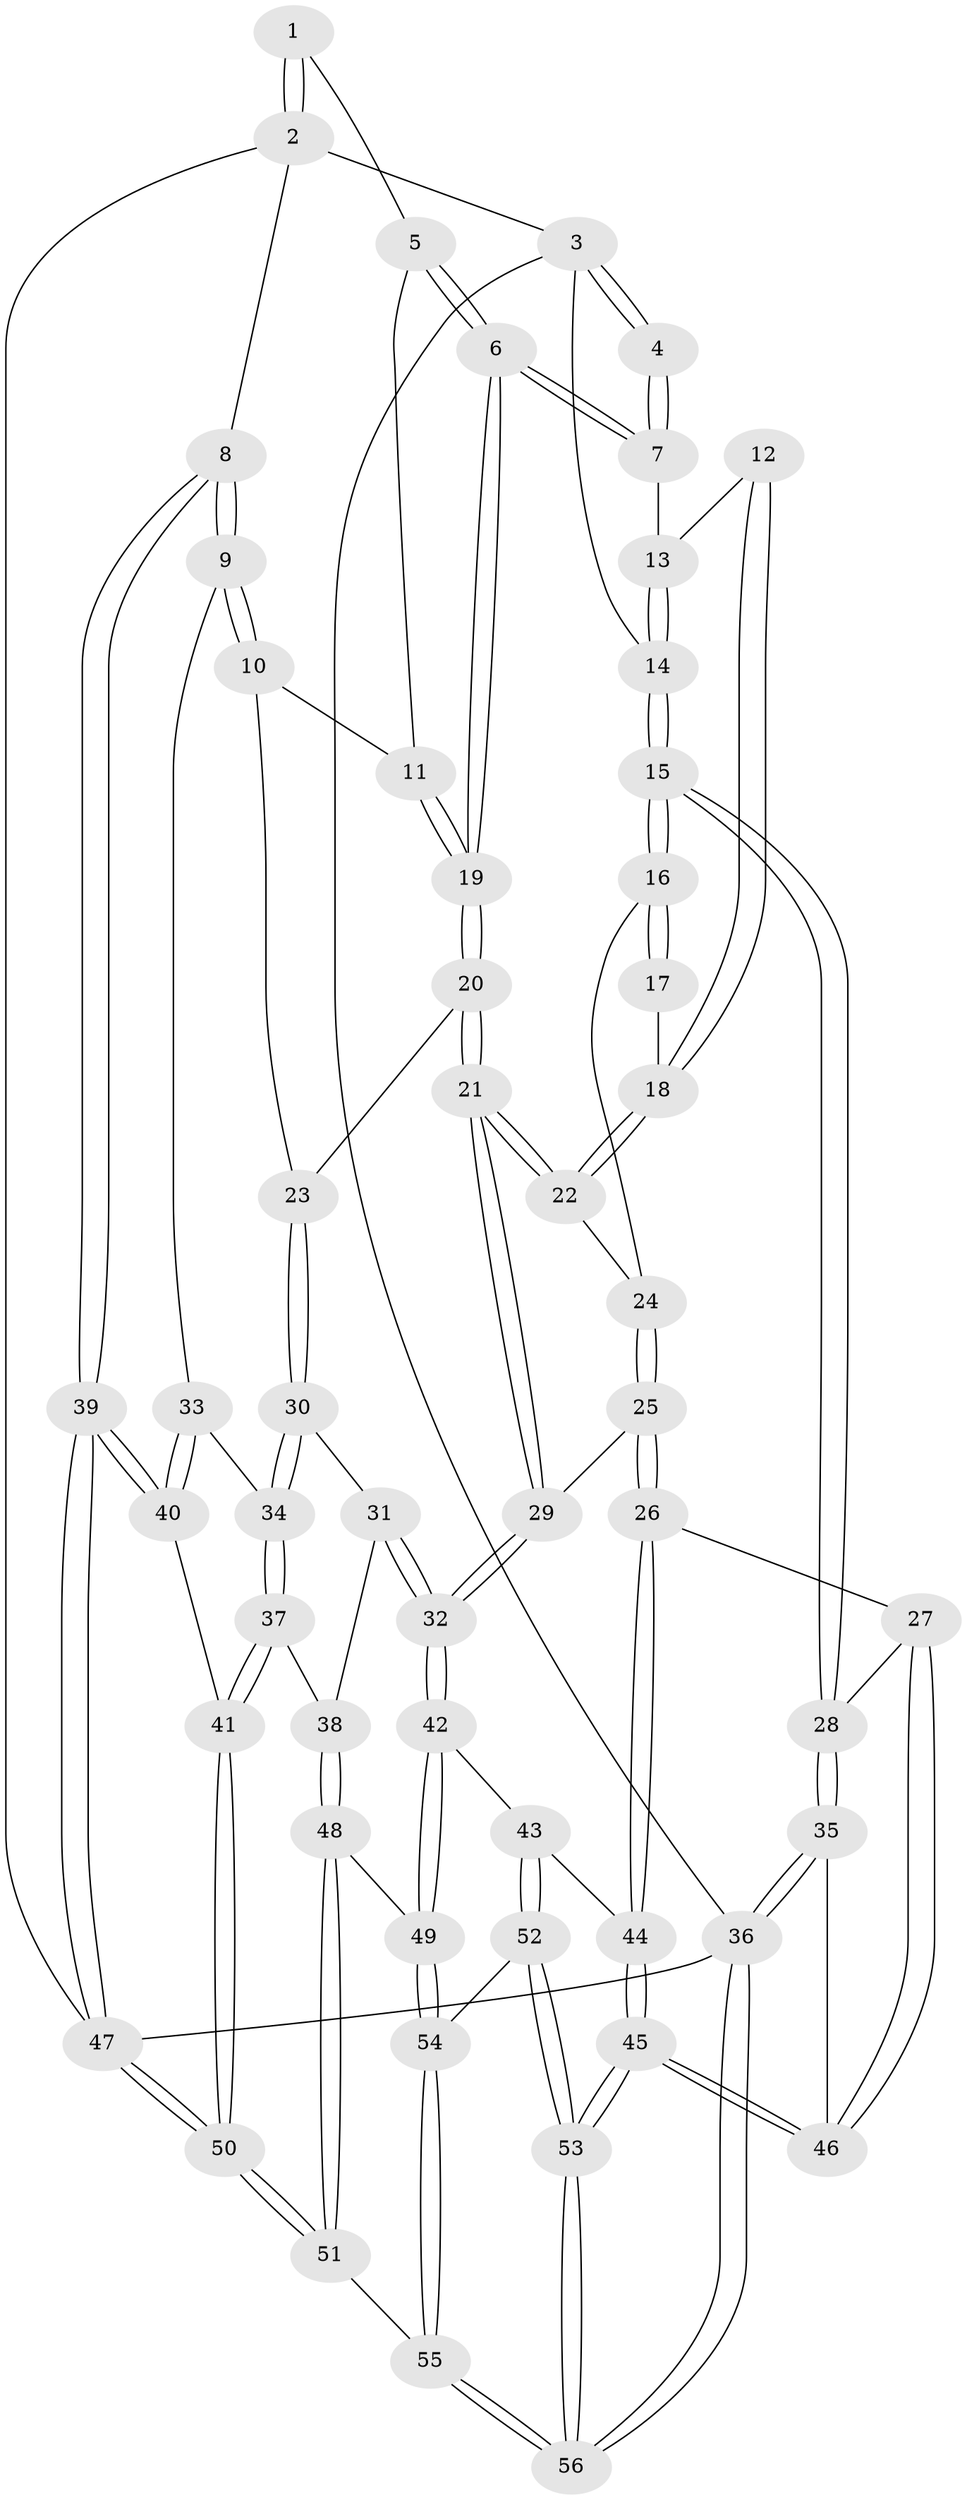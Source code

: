 // Generated by graph-tools (version 1.1) at 2025/38/03/09/25 02:38:54]
// undirected, 56 vertices, 137 edges
graph export_dot {
graph [start="1"]
  node [color=gray90,style=filled];
  1 [pos="+1+0"];
  2 [pos="+1+0"];
  3 [pos="+0+0"];
  4 [pos="+0.4541207042899382+0"];
  5 [pos="+0.9240955504364646+0"];
  6 [pos="+0.5418387975356984+0.14693969505442478"];
  7 [pos="+0.4448122404471093+0"];
  8 [pos="+1+0.4321463198835312"];
  9 [pos="+0.9136392456626581+0.4174922206694115"];
  10 [pos="+0.8651943037212363+0.0876863988784433"];
  11 [pos="+0.8722212479894758+0.0097374605957377"];
  12 [pos="+0.36925443485854953+0.05072239847693284"];
  13 [pos="+0.38873693780338603+0.020130781199151068"];
  14 [pos="+0+0.13939026480557676"];
  15 [pos="+0+0.15189584378623025"];
  16 [pos="+0+0.2139736116135175"];
  17 [pos="+0.2287849733971244+0.14181808435945598"];
  18 [pos="+0.318137436789968+0.17729821384960884"];
  19 [pos="+0.560853885722671+0.19607696021453092"];
  20 [pos="+0.573583346486884+0.2998786912233072"];
  21 [pos="+0.5440880001280203+0.31638267067278114"];
  22 [pos="+0.29645688623898836+0.3075846756042865"];
  23 [pos="+0.5797114861841172+0.30262734004550623"];
  24 [pos="+0.20735324652594914+0.3431222744989348"];
  25 [pos="+0.24255919048595503+0.5284161748251294"];
  26 [pos="+0.19926470393603168+0.5813212835492689"];
  27 [pos="+0.12109398026161282+0.6105014906793764"];
  28 [pos="+0+0.47648598752694166"];
  29 [pos="+0.42436183903693336+0.5689584259000645"];
  30 [pos="+0.7438071757654154+0.40662651104248265"];
  31 [pos="+0.6022932651244126+0.5918256221005121"];
  32 [pos="+0.4882554923956164+0.6842231770141637"];
  33 [pos="+0.8780907208031964+0.43007895520088285"];
  34 [pos="+0.8605544420199507+0.4357663387856439"];
  35 [pos="+0+0.6437769657199617"];
  36 [pos="+0+1"];
  37 [pos="+0.7990088710785654+0.6651758805545429"];
  38 [pos="+0.7693183059424213+0.680461659211915"];
  39 [pos="+1+0.7132367828297278"];
  40 [pos="+0.9584752463762711+0.7437260969250079"];
  41 [pos="+0.8692884450546279+0.7621023159258444"];
  42 [pos="+0.4891581186371599+0.6958816299077257"];
  43 [pos="+0.31594922530872305+0.7553597859348367"];
  44 [pos="+0.26850380213712605+0.7440573078609142"];
  45 [pos="+0.07024145518376601+0.9134842490443472"];
  46 [pos="+0.09487511426462115+0.7046614316046216"];
  47 [pos="+1+1"];
  48 [pos="+0.6885605692091747+0.7383237028223213"];
  49 [pos="+0.5017918323053338+0.715563744666253"];
  50 [pos="+0.8407674103920413+1"];
  51 [pos="+0.7757077090008645+1"];
  52 [pos="+0.3269665839114022+0.8933038617906706"];
  53 [pos="+0.0025825229405221123+1"];
  54 [pos="+0.5019500734876452+0.9248127042360683"];
  55 [pos="+0.615038589610617+1"];
  56 [pos="+0+1"];
  1 -- 2;
  1 -- 2;
  1 -- 5;
  2 -- 3;
  2 -- 8;
  2 -- 47;
  3 -- 4;
  3 -- 4;
  3 -- 14;
  3 -- 36;
  4 -- 7;
  4 -- 7;
  5 -- 6;
  5 -- 6;
  5 -- 11;
  6 -- 7;
  6 -- 7;
  6 -- 19;
  6 -- 19;
  7 -- 13;
  8 -- 9;
  8 -- 9;
  8 -- 39;
  8 -- 39;
  9 -- 10;
  9 -- 10;
  9 -- 33;
  10 -- 11;
  10 -- 23;
  11 -- 19;
  11 -- 19;
  12 -- 13;
  12 -- 18;
  12 -- 18;
  13 -- 14;
  13 -- 14;
  14 -- 15;
  14 -- 15;
  15 -- 16;
  15 -- 16;
  15 -- 28;
  15 -- 28;
  16 -- 17;
  16 -- 17;
  16 -- 24;
  17 -- 18;
  18 -- 22;
  18 -- 22;
  19 -- 20;
  19 -- 20;
  20 -- 21;
  20 -- 21;
  20 -- 23;
  21 -- 22;
  21 -- 22;
  21 -- 29;
  21 -- 29;
  22 -- 24;
  23 -- 30;
  23 -- 30;
  24 -- 25;
  24 -- 25;
  25 -- 26;
  25 -- 26;
  25 -- 29;
  26 -- 27;
  26 -- 44;
  26 -- 44;
  27 -- 28;
  27 -- 46;
  27 -- 46;
  28 -- 35;
  28 -- 35;
  29 -- 32;
  29 -- 32;
  30 -- 31;
  30 -- 34;
  30 -- 34;
  31 -- 32;
  31 -- 32;
  31 -- 38;
  32 -- 42;
  32 -- 42;
  33 -- 34;
  33 -- 40;
  33 -- 40;
  34 -- 37;
  34 -- 37;
  35 -- 36;
  35 -- 36;
  35 -- 46;
  36 -- 56;
  36 -- 56;
  36 -- 47;
  37 -- 38;
  37 -- 41;
  37 -- 41;
  38 -- 48;
  38 -- 48;
  39 -- 40;
  39 -- 40;
  39 -- 47;
  39 -- 47;
  40 -- 41;
  41 -- 50;
  41 -- 50;
  42 -- 43;
  42 -- 49;
  42 -- 49;
  43 -- 44;
  43 -- 52;
  43 -- 52;
  44 -- 45;
  44 -- 45;
  45 -- 46;
  45 -- 46;
  45 -- 53;
  45 -- 53;
  47 -- 50;
  47 -- 50;
  48 -- 49;
  48 -- 51;
  48 -- 51;
  49 -- 54;
  49 -- 54;
  50 -- 51;
  50 -- 51;
  51 -- 55;
  52 -- 53;
  52 -- 53;
  52 -- 54;
  53 -- 56;
  53 -- 56;
  54 -- 55;
  54 -- 55;
  55 -- 56;
  55 -- 56;
}

